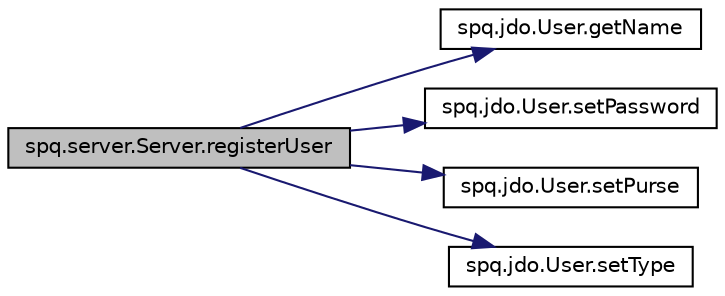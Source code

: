 digraph "spq.server.Server.registerUser"
{
 // LATEX_PDF_SIZE
  edge [fontname="Helvetica",fontsize="10",labelfontname="Helvetica",labelfontsize="10"];
  node [fontname="Helvetica",fontsize="10",shape=record];
  rankdir="LR";
  Node1 [label="spq.server.Server.registerUser",height=0.2,width=0.4,color="black", fillcolor="grey75", style="filled", fontcolor="black",tooltip=" "];
  Node1 -> Node2 [color="midnightblue",fontsize="10",style="solid",fontname="Helvetica"];
  Node2 [label="spq.jdo.User.getName",height=0.2,width=0.4,color="black", fillcolor="white", style="filled",URL="$classspq_1_1jdo_1_1_user.html#ae0a55c17a82e8855530327cbbc15d0dd",tooltip=" "];
  Node1 -> Node3 [color="midnightblue",fontsize="10",style="solid",fontname="Helvetica"];
  Node3 [label="spq.jdo.User.setPassword",height=0.2,width=0.4,color="black", fillcolor="white", style="filled",URL="$classspq_1_1jdo_1_1_user.html#ab41e1d2503236d30bffd90f1e6a402b2",tooltip=" "];
  Node1 -> Node4 [color="midnightblue",fontsize="10",style="solid",fontname="Helvetica"];
  Node4 [label="spq.jdo.User.setPurse",height=0.2,width=0.4,color="black", fillcolor="white", style="filled",URL="$classspq_1_1jdo_1_1_user.html#aa84fc18fd987a2fbe85bfc718cfa3401",tooltip=" "];
  Node1 -> Node5 [color="midnightblue",fontsize="10",style="solid",fontname="Helvetica"];
  Node5 [label="spq.jdo.User.setType",height=0.2,width=0.4,color="black", fillcolor="white", style="filled",URL="$classspq_1_1jdo_1_1_user.html#ad40787dee59387117dafed94e682838c",tooltip=" "];
}
